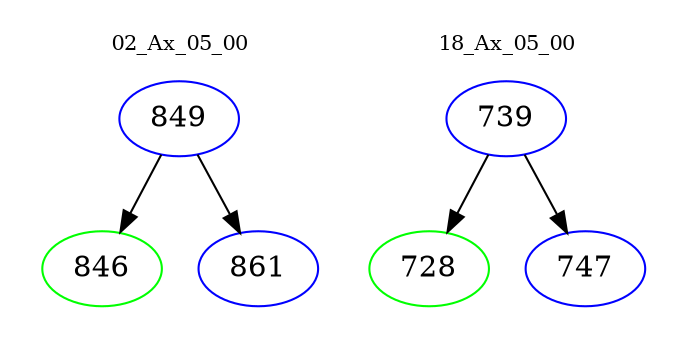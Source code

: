 digraph{
subgraph cluster_0 {
color = white
label = "02_Ax_05_00";
fontsize=10;
T0_849 [label="849", color="blue"]
T0_849 -> T0_846 [color="black"]
T0_846 [label="846", color="green"]
T0_849 -> T0_861 [color="black"]
T0_861 [label="861", color="blue"]
}
subgraph cluster_1 {
color = white
label = "18_Ax_05_00";
fontsize=10;
T1_739 [label="739", color="blue"]
T1_739 -> T1_728 [color="black"]
T1_728 [label="728", color="green"]
T1_739 -> T1_747 [color="black"]
T1_747 [label="747", color="blue"]
}
}
